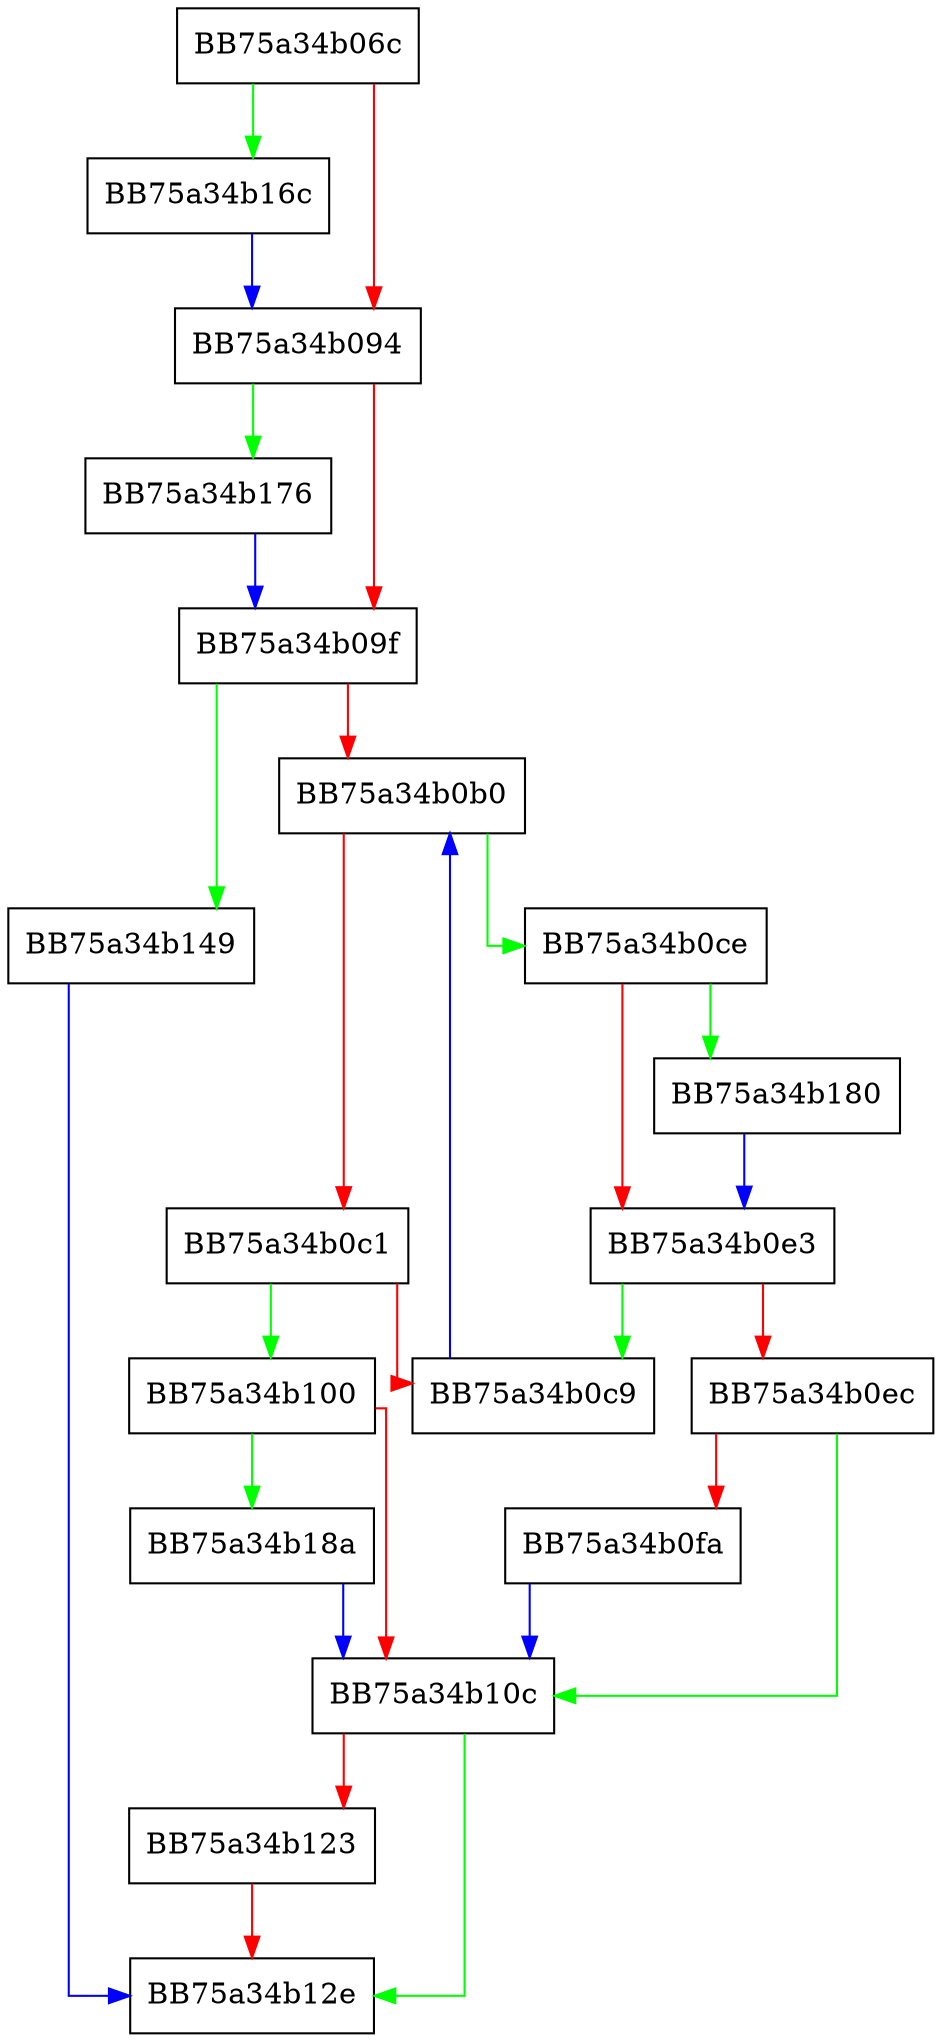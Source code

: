 digraph Bind {
  node [shape="box"];
  graph [splines=ortho];
  BB75a34b06c -> BB75a34b16c [color="green"];
  BB75a34b06c -> BB75a34b094 [color="red"];
  BB75a34b094 -> BB75a34b176 [color="green"];
  BB75a34b094 -> BB75a34b09f [color="red"];
  BB75a34b09f -> BB75a34b149 [color="green"];
  BB75a34b09f -> BB75a34b0b0 [color="red"];
  BB75a34b0b0 -> BB75a34b0ce [color="green"];
  BB75a34b0b0 -> BB75a34b0c1 [color="red"];
  BB75a34b0c1 -> BB75a34b100 [color="green"];
  BB75a34b0c1 -> BB75a34b0c9 [color="red"];
  BB75a34b0c9 -> BB75a34b0b0 [color="blue"];
  BB75a34b0ce -> BB75a34b180 [color="green"];
  BB75a34b0ce -> BB75a34b0e3 [color="red"];
  BB75a34b0e3 -> BB75a34b0c9 [color="green"];
  BB75a34b0e3 -> BB75a34b0ec [color="red"];
  BB75a34b0ec -> BB75a34b10c [color="green"];
  BB75a34b0ec -> BB75a34b0fa [color="red"];
  BB75a34b0fa -> BB75a34b10c [color="blue"];
  BB75a34b100 -> BB75a34b18a [color="green"];
  BB75a34b100 -> BB75a34b10c [color="red"];
  BB75a34b10c -> BB75a34b12e [color="green"];
  BB75a34b10c -> BB75a34b123 [color="red"];
  BB75a34b123 -> BB75a34b12e [color="red"];
  BB75a34b149 -> BB75a34b12e [color="blue"];
  BB75a34b16c -> BB75a34b094 [color="blue"];
  BB75a34b176 -> BB75a34b09f [color="blue"];
  BB75a34b180 -> BB75a34b0e3 [color="blue"];
  BB75a34b18a -> BB75a34b10c [color="blue"];
}
